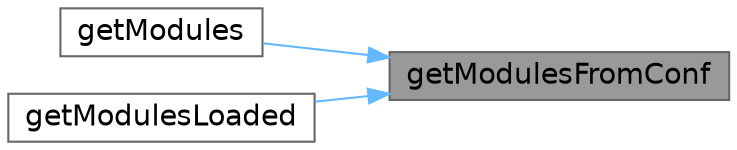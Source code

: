 digraph "getModulesFromConf"
{
 // LATEX_PDF_SIZE
  bgcolor="transparent";
  edge [fontname=Helvetica,fontsize=14,labelfontname=Helvetica,labelfontsize=14];
  node [fontname=Helvetica,fontsize=14,shape=box,height=0.2,width=0.4];
  rankdir="RL";
  Node1 [id="Node000001",label="getModulesFromConf",height=0.2,width=0.4,color="gray40", fillcolor="grey60", style="filled", fontcolor="black",tooltip=" "];
  Node1 -> Node2 [id="edge1_Node000001_Node000002",dir="back",color="steelblue1",style="solid",tooltip=" "];
  Node2 [id="Node000002",label="getModules",height=0.2,width=0.4,color="grey40", fillcolor="white", style="filled",URL="$d9/d6c/classBinApache.html#adabf9c48e2c9bf149be4738eea4d84e7",tooltip=" "];
  Node1 -> Node3 [id="edge2_Node000001_Node000003",dir="back",color="steelblue1",style="solid",tooltip=" "];
  Node3 [id="Node000003",label="getModulesLoaded",height=0.2,width=0.4,color="grey40", fillcolor="white", style="filled",URL="$d9/d6c/classBinApache.html#aa63f51e7487eda3bde13034f1731691d",tooltip=" "];
}
